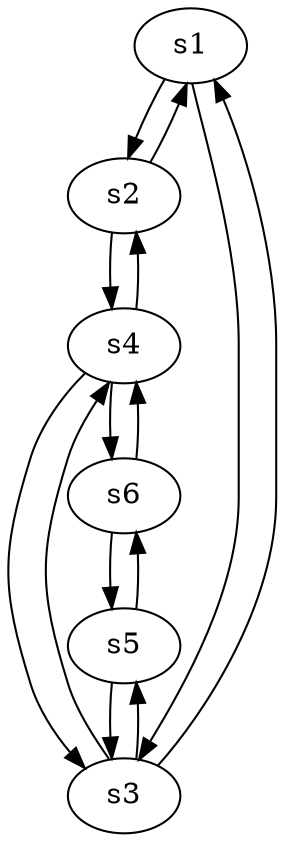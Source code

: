digraph topology {

s1[type=host,id=1,mac="20:00:00:00:00:01",ip="192.168.1.3"];
s2[type=host,id=2,mac="20:00:00:00:00:02",ip="192.168.1.3"];
s3[type=host,id=3,mac="20:00:00:00:00:03",ip="192.168.1.3"];
s4[type=host,id=4,mac="20:00:00:00:00:04",ip="192.168.1.4"];
s5[type=host,id=4,mac="20:00:00:00:00:05",ip="192.168.1.5"];
s6[type=host,id=4,mac="20:00:00:00:00:06",ip="192.168.1.6"];



s1 -> s2 [src_port=2, dst_port=1, cost=0, capacity="1Gbps"];
s2 -> s1 [src_port=1, dst_port=2, cost=0, capacity="1Gbps"];

s1 -> s3 [src_port=3, dst_port=1, cost=0, capacity="1Gbps"];
s3 -> s1 [src_port=1, dst_port=3, cost=0, capacity="1Gbps"];

s2 -> s4 [src_port=4, dst_port=2, cost=0, capacity="1Gbps"];
s4 -> s2 [src_port=2, dst_port=4, cost=0, capacity="1Gbps"];

s3 -> s4 [src_port=4, dst_port=3, cost=0, capacity="1Gbps"];
s4 -> s3 [src_port=3, dst_port=4, cost=0, capacity="1Gbps"];

s3 -> s5 [src_port=5, dst_port=3, cost=0, capacity="1Gbps"];
s5 -> s3 [src_port=3, dst_port=5, cost=0, capacity="1Gbps"];

s4 -> s6 [src_port=6, dst_port=4, cost=0, capacity="1Gbps"];
s6 -> s4 [src_port=4, dst_port=6, cost=0, capacity="1Gbps"];

s5 -> s6 [src_port=6, dst_port=5, cost=0, capacity="1Gbps"];
s6 -> s5 [src_port=5, dst_port=6, cost=0, capacity="1Gbps"];



}
